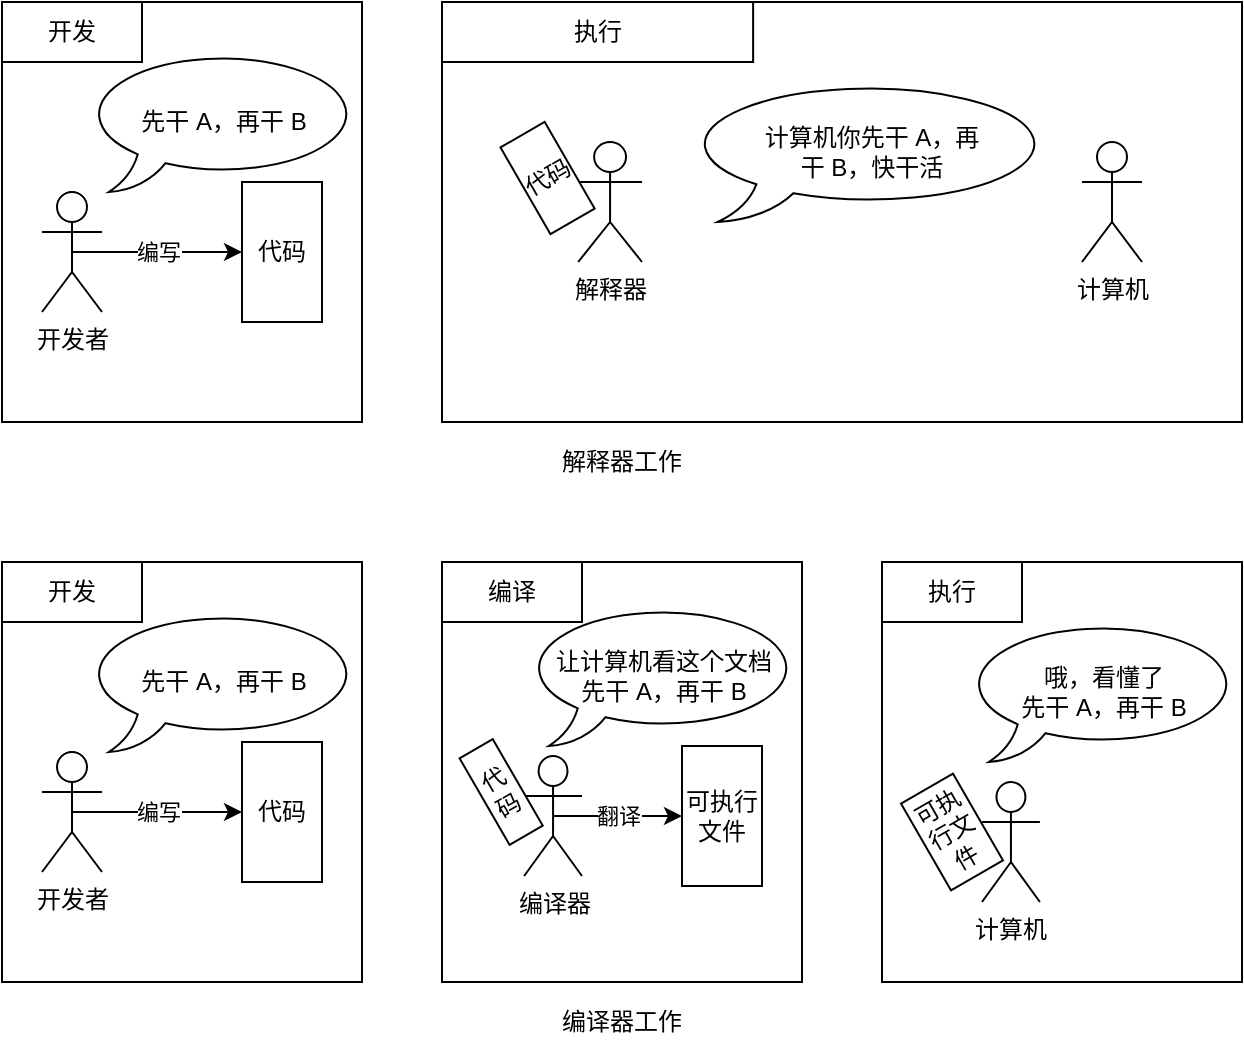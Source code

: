 <mxfile version="12.4.2" type="device" pages="1"><diagram id="NQoe64a-xgc8m1aTkMpG" name="Page-1"><mxGraphModel dx="1106" dy="830" grid="1" gridSize="10" guides="1" tooltips="1" connect="1" arrows="1" fold="1" page="1" pageScale="1" pageWidth="827" pageHeight="1169" math="0" shadow="0"><root><mxCell id="0"/><mxCell id="1" parent="0"/><mxCell id="DCM1zj8uyZ4jMGHvvdhU-32" value="" style="group" vertex="1" connectable="0" parent="1"><mxGeometry x="260" y="150" width="400" height="210" as="geometry"/></mxCell><mxCell id="DCM1zj8uyZ4jMGHvvdhU-33" value="" style="rounded=0;whiteSpace=wrap;html=1;fillColor=none;" vertex="1" parent="DCM1zj8uyZ4jMGHvvdhU-32"><mxGeometry width="400" height="210" as="geometry"/></mxCell><mxCell id="DCM1zj8uyZ4jMGHvvdhU-34" value="执行" style="rounded=0;whiteSpace=wrap;html=1;fillColor=none;" vertex="1" parent="DCM1zj8uyZ4jMGHvvdhU-32"><mxGeometry width="155.556" height="30" as="geometry"/></mxCell><mxCell id="DCM1zj8uyZ4jMGHvvdhU-6" value="解释器" style="shape=umlActor;verticalLabelPosition=bottom;labelBackgroundColor=#ffffff;verticalAlign=top;html=1;outlineConnect=0;" vertex="1" parent="DCM1zj8uyZ4jMGHvvdhU-32"><mxGeometry x="68.08" y="70" width="31.92" height="60" as="geometry"/></mxCell><mxCell id="DCM1zj8uyZ4jMGHvvdhU-13" value="计算机你先干 A，再&lt;br&gt;干 B，快干活" style="whiteSpace=wrap;html=1;shape=mxgraph.basic.oval_callout" vertex="1" parent="DCM1zj8uyZ4jMGHvvdhU-32"><mxGeometry x="122.667" y="40" width="184" height="70" as="geometry"/></mxCell><mxCell id="DCM1zj8uyZ4jMGHvvdhU-7" value="计算机" style="shape=umlActor;verticalLabelPosition=bottom;labelBackgroundColor=#ffffff;verticalAlign=top;html=1;outlineConnect=0;" vertex="1" parent="DCM1zj8uyZ4jMGHvvdhU-32"><mxGeometry x="320" y="70" width="30" height="60" as="geometry"/></mxCell><mxCell id="DCM1zj8uyZ4jMGHvvdhU-38" value="代码" style="rounded=0;whiteSpace=wrap;html=1;rotation=-30;" vertex="1" parent="DCM1zj8uyZ4jMGHvvdhU-32"><mxGeometry x="40.007" y="63" width="25.532" height="50.0" as="geometry"/></mxCell><mxCell id="DCM1zj8uyZ4jMGHvvdhU-19" value="" style="group" vertex="1" connectable="0" parent="1"><mxGeometry x="40" y="430" width="180" height="210" as="geometry"/></mxCell><mxCell id="DCM1zj8uyZ4jMGHvvdhU-20" value="" style="rounded=0;whiteSpace=wrap;html=1;fillColor=none;" vertex="1" parent="DCM1zj8uyZ4jMGHvvdhU-19"><mxGeometry width="180" height="210" as="geometry"/></mxCell><mxCell id="DCM1zj8uyZ4jMGHvvdhU-21" value="开发" style="rounded=0;whiteSpace=wrap;html=1;fillColor=none;" vertex="1" parent="DCM1zj8uyZ4jMGHvvdhU-19"><mxGeometry width="70" height="30" as="geometry"/></mxCell><mxCell id="DCM1zj8uyZ4jMGHvvdhU-31" style="edgeStyle=orthogonalEdgeStyle;rounded=0;orthogonalLoop=1;jettySize=auto;html=1;exitX=0.5;exitY=1;exitDx=0;exitDy=0;" edge="1" parent="DCM1zj8uyZ4jMGHvvdhU-19" source="DCM1zj8uyZ4jMGHvvdhU-21" target="DCM1zj8uyZ4jMGHvvdhU-21"><mxGeometry relative="1" as="geometry"/></mxCell><mxCell id="DCM1zj8uyZ4jMGHvvdhU-50" value="代码" style="rounded=0;whiteSpace=wrap;html=1;" vertex="1" parent="DCM1zj8uyZ4jMGHvvdhU-19"><mxGeometry x="120" y="90" width="40" height="70" as="geometry"/></mxCell><mxCell id="DCM1zj8uyZ4jMGHvvdhU-51" value="编写" style="edgeStyle=orthogonalEdgeStyle;rounded=0;orthogonalLoop=1;jettySize=auto;html=1;exitX=0.5;exitY=0.5;exitDx=0;exitDy=0;exitPerimeter=0;" edge="1" parent="DCM1zj8uyZ4jMGHvvdhU-19" source="DCM1zj8uyZ4jMGHvvdhU-52" target="DCM1zj8uyZ4jMGHvvdhU-50"><mxGeometry relative="1" as="geometry"/></mxCell><mxCell id="DCM1zj8uyZ4jMGHvvdhU-52" value="开发者" style="shape=umlActor;verticalLabelPosition=bottom;labelBackgroundColor=#ffffff;verticalAlign=top;html=1;outlineConnect=0;" vertex="1" parent="DCM1zj8uyZ4jMGHvvdhU-19"><mxGeometry x="20" y="95" width="30" height="60" as="geometry"/></mxCell><mxCell id="DCM1zj8uyZ4jMGHvvdhU-73" value="先干 A，再干 B" style="whiteSpace=wrap;html=1;shape=mxgraph.basic.oval_callout" vertex="1" parent="DCM1zj8uyZ4jMGHvvdhU-19"><mxGeometry x="42" y="25" width="138" height="70" as="geometry"/></mxCell><mxCell id="DCM1zj8uyZ4jMGHvvdhU-42" value="" style="group" vertex="1" connectable="0" parent="1"><mxGeometry x="260" y="430" width="180" height="210" as="geometry"/></mxCell><mxCell id="DCM1zj8uyZ4jMGHvvdhU-43" value="" style="rounded=0;whiteSpace=wrap;html=1;fillColor=none;" vertex="1" parent="DCM1zj8uyZ4jMGHvvdhU-42"><mxGeometry width="180" height="210" as="geometry"/></mxCell><mxCell id="DCM1zj8uyZ4jMGHvvdhU-44" value="编译" style="rounded=0;whiteSpace=wrap;html=1;fillColor=none;" vertex="1" parent="DCM1zj8uyZ4jMGHvvdhU-42"><mxGeometry width="70" height="30" as="geometry"/></mxCell><mxCell id="DCM1zj8uyZ4jMGHvvdhU-45" style="edgeStyle=orthogonalEdgeStyle;rounded=0;orthogonalLoop=1;jettySize=auto;html=1;exitX=0.5;exitY=1;exitDx=0;exitDy=0;" edge="1" parent="DCM1zj8uyZ4jMGHvvdhU-42" source="DCM1zj8uyZ4jMGHvvdhU-44" target="DCM1zj8uyZ4jMGHvvdhU-44"><mxGeometry relative="1" as="geometry"/></mxCell><mxCell id="DCM1zj8uyZ4jMGHvvdhU-58" value="翻译" style="edgeStyle=orthogonalEdgeStyle;rounded=0;orthogonalLoop=1;jettySize=auto;html=1;exitX=0.5;exitY=0.5;exitDx=0;exitDy=0;exitPerimeter=0;entryX=0;entryY=0.5;entryDx=0;entryDy=0;" edge="1" parent="DCM1zj8uyZ4jMGHvvdhU-42" source="DCM1zj8uyZ4jMGHvvdhU-55" target="DCM1zj8uyZ4jMGHvvdhU-57"><mxGeometry relative="1" as="geometry"/></mxCell><mxCell id="DCM1zj8uyZ4jMGHvvdhU-55" value="编译器" style="shape=umlActor;verticalLabelPosition=bottom;labelBackgroundColor=#ffffff;verticalAlign=top;html=1;outlineConnect=0;" vertex="1" parent="DCM1zj8uyZ4jMGHvvdhU-42"><mxGeometry x="41.06" y="97" width="28.94" height="60" as="geometry"/></mxCell><mxCell id="DCM1zj8uyZ4jMGHvvdhU-56" value="代码" style="rounded=0;whiteSpace=wrap;html=1;rotation=-30;" vertex="1" parent="DCM1zj8uyZ4jMGHvvdhU-42"><mxGeometry x="20.005" y="90" width="19.149" height="50.0" as="geometry"/></mxCell><mxCell id="DCM1zj8uyZ4jMGHvvdhU-57" value="可执行文件" style="rounded=0;whiteSpace=wrap;html=1;" vertex="1" parent="DCM1zj8uyZ4jMGHvvdhU-42"><mxGeometry x="120" y="92" width="40" height="70" as="geometry"/></mxCell><mxCell id="DCM1zj8uyZ4jMGHvvdhU-67" value="让计算机看这个文档&lt;br&gt;先干 A，再干 B" style="whiteSpace=wrap;html=1;shape=mxgraph.basic.oval_callout" vertex="1" parent="DCM1zj8uyZ4jMGHvvdhU-42"><mxGeometry x="42" y="22" width="138" height="70" as="geometry"/></mxCell><mxCell id="DCM1zj8uyZ4jMGHvvdhU-46" value="" style="group" vertex="1" connectable="0" parent="1"><mxGeometry x="480" y="430" width="180" height="210" as="geometry"/></mxCell><mxCell id="DCM1zj8uyZ4jMGHvvdhU-47" value="" style="rounded=0;whiteSpace=wrap;html=1;fillColor=none;" vertex="1" parent="DCM1zj8uyZ4jMGHvvdhU-46"><mxGeometry width="180" height="210" as="geometry"/></mxCell><mxCell id="DCM1zj8uyZ4jMGHvvdhU-48" value="执行" style="rounded=0;whiteSpace=wrap;html=1;fillColor=none;" vertex="1" parent="DCM1zj8uyZ4jMGHvvdhU-46"><mxGeometry width="70" height="30" as="geometry"/></mxCell><mxCell id="DCM1zj8uyZ4jMGHvvdhU-49" style="edgeStyle=orthogonalEdgeStyle;rounded=0;orthogonalLoop=1;jettySize=auto;html=1;exitX=0.5;exitY=1;exitDx=0;exitDy=0;" edge="1" parent="DCM1zj8uyZ4jMGHvvdhU-46" source="DCM1zj8uyZ4jMGHvvdhU-48" target="DCM1zj8uyZ4jMGHvvdhU-48"><mxGeometry relative="1" as="geometry"/></mxCell><mxCell id="DCM1zj8uyZ4jMGHvvdhU-63" value="计算机" style="shape=umlActor;verticalLabelPosition=bottom;labelBackgroundColor=#ffffff;verticalAlign=top;html=1;outlineConnect=0;" vertex="1" parent="DCM1zj8uyZ4jMGHvvdhU-46"><mxGeometry x="50.0" y="110" width="28.94" height="60" as="geometry"/></mxCell><mxCell id="DCM1zj8uyZ4jMGHvvdhU-64" value="可执行文件" style="rounded=0;whiteSpace=wrap;html=1;rotation=-30;" vertex="1" parent="DCM1zj8uyZ4jMGHvvdhU-46"><mxGeometry x="20" y="110" width="30" height="50" as="geometry"/></mxCell><mxCell id="DCM1zj8uyZ4jMGHvvdhU-68" value="哦，看懂了&lt;br&gt;先干 A，再干 B" style="whiteSpace=wrap;html=1;shape=mxgraph.basic.oval_callout" vertex="1" parent="DCM1zj8uyZ4jMGHvvdhU-46"><mxGeometry x="42" y="30" width="138" height="70" as="geometry"/></mxCell><mxCell id="DCM1zj8uyZ4jMGHvvdhU-71" value="编译器工作" style="text;html=1;strokeColor=none;fillColor=none;align=center;verticalAlign=middle;whiteSpace=wrap;rounded=0;" vertex="1" parent="1"><mxGeometry x="315" y="650" width="70" height="20" as="geometry"/></mxCell><mxCell id="DCM1zj8uyZ4jMGHvvdhU-72" value="解释器工作" style="text;html=1;strokeColor=none;fillColor=none;align=center;verticalAlign=middle;whiteSpace=wrap;rounded=0;" vertex="1" parent="1"><mxGeometry x="315" y="370" width="70" height="20" as="geometry"/></mxCell><mxCell id="DCM1zj8uyZ4jMGHvvdhU-74" value="" style="group" vertex="1" connectable="0" parent="1"><mxGeometry x="40" y="150" width="180" height="210" as="geometry"/></mxCell><mxCell id="DCM1zj8uyZ4jMGHvvdhU-75" value="" style="rounded=0;whiteSpace=wrap;html=1;fillColor=none;" vertex="1" parent="DCM1zj8uyZ4jMGHvvdhU-74"><mxGeometry width="180" height="210" as="geometry"/></mxCell><mxCell id="DCM1zj8uyZ4jMGHvvdhU-76" value="开发" style="rounded=0;whiteSpace=wrap;html=1;fillColor=none;" vertex="1" parent="DCM1zj8uyZ4jMGHvvdhU-74"><mxGeometry width="70" height="30" as="geometry"/></mxCell><mxCell id="DCM1zj8uyZ4jMGHvvdhU-77" style="edgeStyle=orthogonalEdgeStyle;rounded=0;orthogonalLoop=1;jettySize=auto;html=1;exitX=0.5;exitY=1;exitDx=0;exitDy=0;" edge="1" parent="DCM1zj8uyZ4jMGHvvdhU-74" source="DCM1zj8uyZ4jMGHvvdhU-76" target="DCM1zj8uyZ4jMGHvvdhU-76"><mxGeometry relative="1" as="geometry"/></mxCell><mxCell id="DCM1zj8uyZ4jMGHvvdhU-78" value="代码" style="rounded=0;whiteSpace=wrap;html=1;" vertex="1" parent="DCM1zj8uyZ4jMGHvvdhU-74"><mxGeometry x="120" y="90" width="40" height="70" as="geometry"/></mxCell><mxCell id="DCM1zj8uyZ4jMGHvvdhU-79" value="编写" style="edgeStyle=orthogonalEdgeStyle;rounded=0;orthogonalLoop=1;jettySize=auto;html=1;exitX=0.5;exitY=0.5;exitDx=0;exitDy=0;exitPerimeter=0;" edge="1" parent="DCM1zj8uyZ4jMGHvvdhU-74" source="DCM1zj8uyZ4jMGHvvdhU-80" target="DCM1zj8uyZ4jMGHvvdhU-78"><mxGeometry relative="1" as="geometry"/></mxCell><mxCell id="DCM1zj8uyZ4jMGHvvdhU-80" value="开发者" style="shape=umlActor;verticalLabelPosition=bottom;labelBackgroundColor=#ffffff;verticalAlign=top;html=1;outlineConnect=0;" vertex="1" parent="DCM1zj8uyZ4jMGHvvdhU-74"><mxGeometry x="20" y="95" width="30" height="60" as="geometry"/></mxCell><mxCell id="DCM1zj8uyZ4jMGHvvdhU-81" value="先干 A，再干 B" style="whiteSpace=wrap;html=1;shape=mxgraph.basic.oval_callout" vertex="1" parent="DCM1zj8uyZ4jMGHvvdhU-74"><mxGeometry x="42" y="25" width="138" height="70" as="geometry"/></mxCell></root></mxGraphModel></diagram></mxfile>